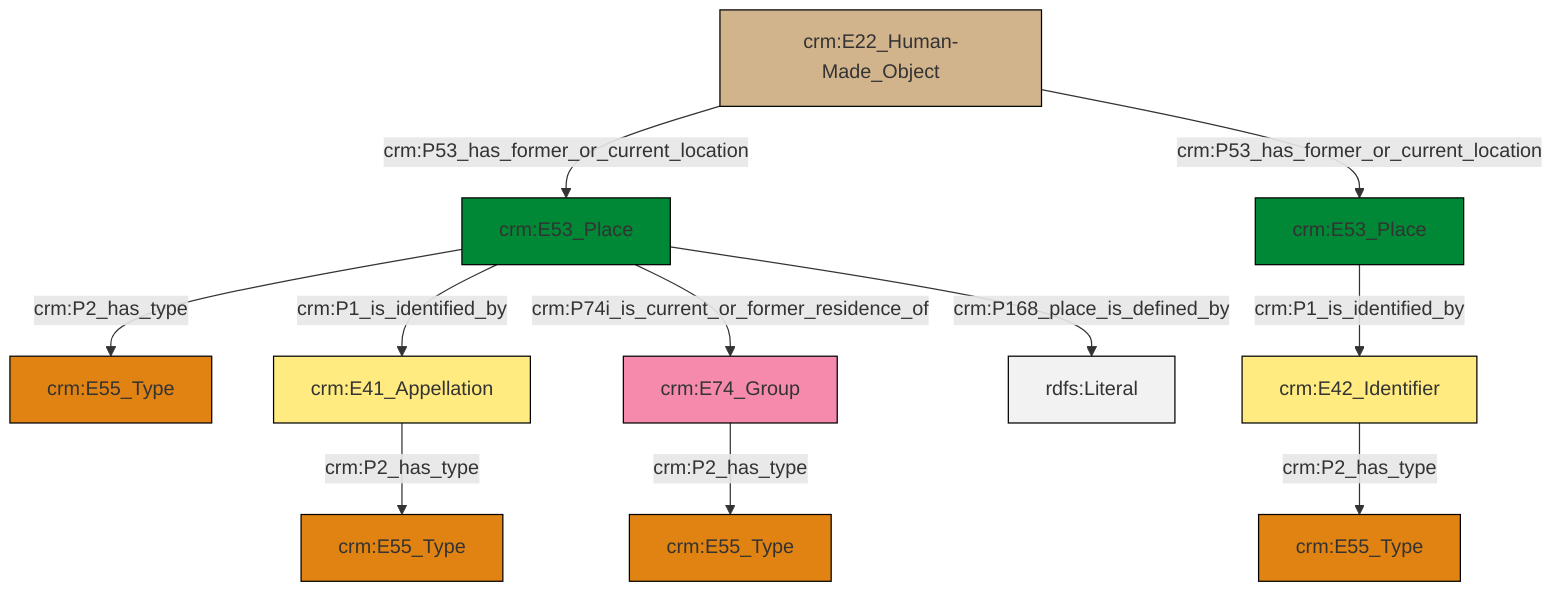 graph TD
classDef Literal fill:#f2f2f2,stroke:#000000;
classDef CRM_Entity fill:#FFFFFF,stroke:#000000;
classDef Temporal_Entity fill:#00C9E6, stroke:#000000;
classDef Type fill:#E18312, stroke:#000000;
classDef Time-Span fill:#2C9C91, stroke:#000000;
classDef Appellation fill:#FFEB7F, stroke:#000000;
classDef Place fill:#008836, stroke:#000000;
classDef Persistent_Item fill:#B266B2, stroke:#000000;
classDef Conceptual_Object fill:#FFD700, stroke:#000000;
classDef Physical_Thing fill:#D2B48C, stroke:#000000;
classDef Actor fill:#f58aad, stroke:#000000;
classDef PC_Classes fill:#4ce600, stroke:#000000;
classDef Multi fill:#cccccc,stroke:#000000;

0["crm:E53_Place"]:::Place -->|crm:P2_has_type| 1["crm:E55_Type"]:::Type
2["crm:E22_Human-Made_Object"]:::Physical_Thing -->|crm:P53_has_former_or_current_location| 0["crm:E53_Place"]:::Place
0["crm:E53_Place"]:::Place -->|crm:P1_is_identified_by| 3["crm:E41_Appellation"]:::Appellation
0["crm:E53_Place"]:::Place -->|crm:P168_place_is_defined_by| 11[rdfs:Literal]:::Literal
0["crm:E53_Place"]:::Place -->|crm:P74i_is_current_or_former_residence_of| 5["crm:E74_Group"]:::Actor
17["crm:E53_Place"]:::Place -->|crm:P1_is_identified_by| 15["crm:E42_Identifier"]:::Appellation
2["crm:E22_Human-Made_Object"]:::Physical_Thing -->|crm:P53_has_former_or_current_location| 17["crm:E53_Place"]:::Place
15["crm:E42_Identifier"]:::Appellation -->|crm:P2_has_type| 20["crm:E55_Type"]:::Type
5["crm:E74_Group"]:::Actor -->|crm:P2_has_type| 7["crm:E55_Type"]:::Type
3["crm:E41_Appellation"]:::Appellation -->|crm:P2_has_type| 18["crm:E55_Type"]:::Type